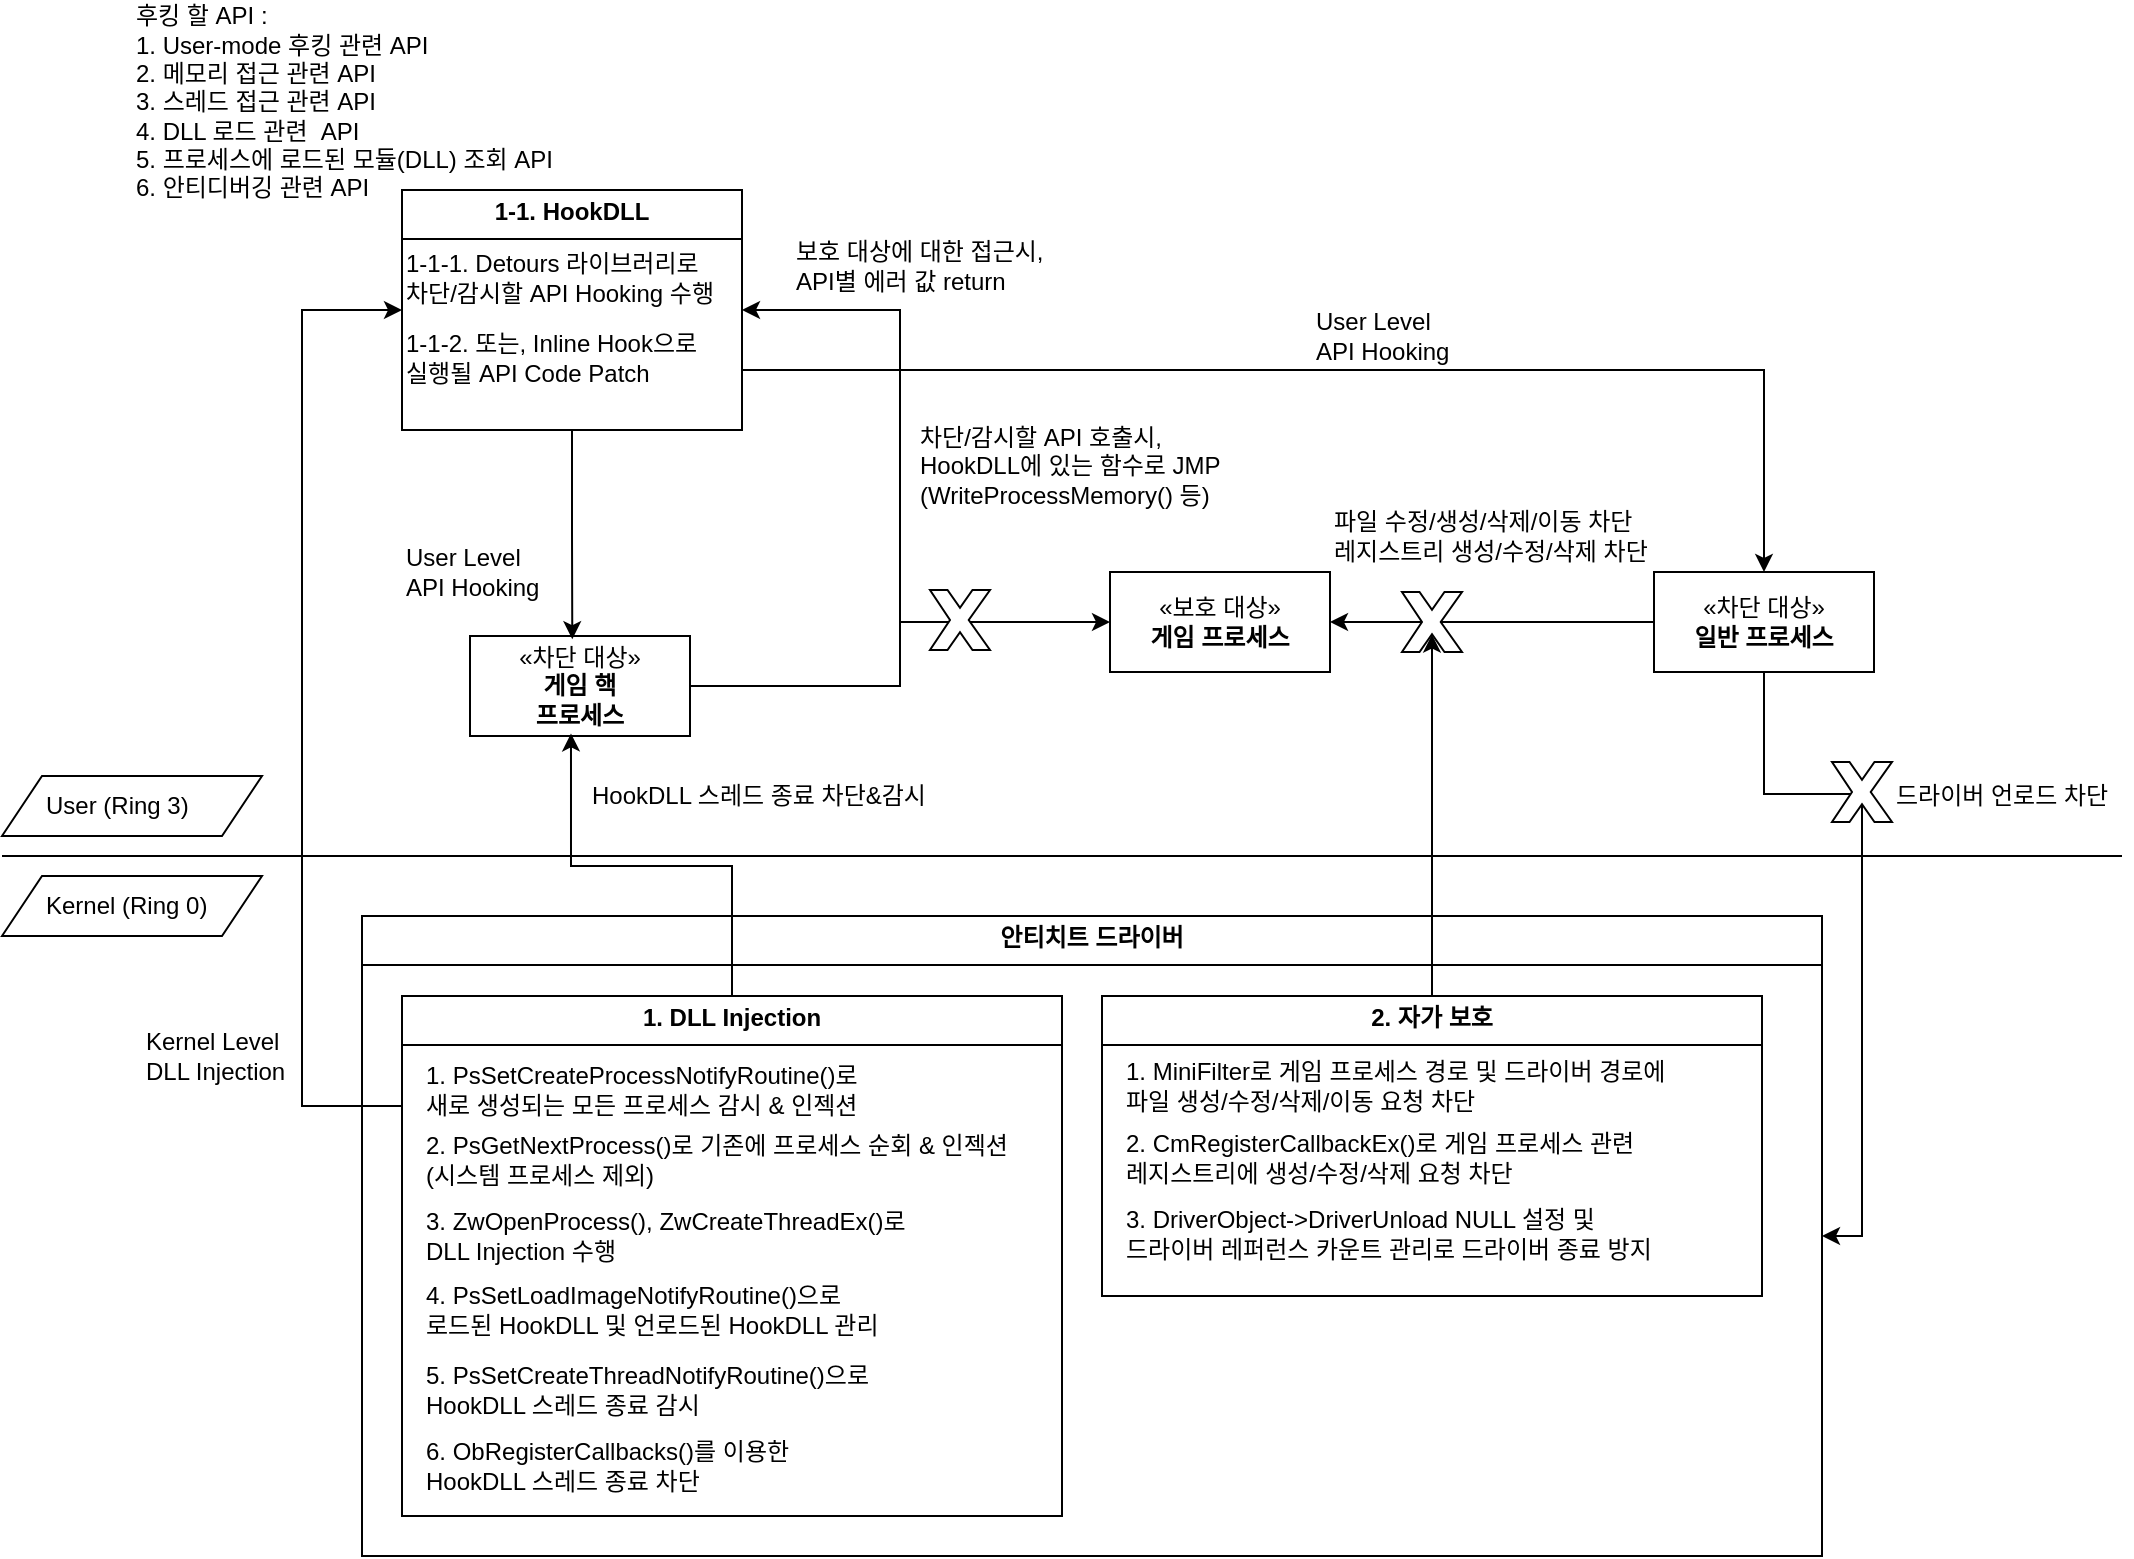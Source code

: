 <mxfile version="26.0.16">
  <diagram name="페이지-1" id="vdPRs05Y516lquNXLvEG">
    <mxGraphModel dx="1995" dy="1005" grid="1" gridSize="10" guides="1" tooltips="1" connect="1" arrows="1" fold="1" page="1" pageScale="1" pageWidth="827" pageHeight="1169" math="0" shadow="0">
      <root>
        <mxCell id="0" />
        <mxCell id="1" parent="0" />
        <mxCell id="tj8TqnCf9zXtnptwS7MN-7" value="&lt;p style=&quot;margin:0px;margin-top:4px;text-align:center;&quot;&gt;&lt;b&gt;안티치트 드라이버&lt;/b&gt;&lt;/p&gt;&lt;hr size=&quot;1&quot; style=&quot;border-style:solid;&quot;&gt;&lt;div style=&quot;height:2px;&quot;&gt;&lt;/div&gt;" style="verticalAlign=top;align=left;overflow=fill;html=1;whiteSpace=wrap;" vertex="1" parent="1">
          <mxGeometry x="220" y="470" width="730" height="320" as="geometry" />
        </mxCell>
        <mxCell id="tj8TqnCf9zXtnptwS7MN-10" value="«보호 대상»&lt;br&gt;&lt;b&gt;게임 프로세스&lt;/b&gt;" style="html=1;whiteSpace=wrap;" vertex="1" parent="1">
          <mxGeometry x="594" y="298" width="110" height="50" as="geometry" />
        </mxCell>
        <mxCell id="tj8TqnCf9zXtnptwS7MN-13" value="" style="endArrow=none;html=1;rounded=0;" edge="1" parent="1">
          <mxGeometry width="50" height="50" relative="1" as="geometry">
            <mxPoint x="40" y="440" as="sourcePoint" />
            <mxPoint x="1100" y="440" as="targetPoint" />
          </mxGeometry>
        </mxCell>
        <mxCell id="tj8TqnCf9zXtnptwS7MN-17" style="edgeStyle=orthogonalEdgeStyle;rounded=0;orthogonalLoop=1;jettySize=auto;html=1;entryX=0;entryY=0.5;entryDx=0;entryDy=0;exitX=0;exitY=0.25;exitDx=0;exitDy=0;" edge="1" parent="1" source="tj8TqnCf9zXtnptwS7MN-16" target="tj8TqnCf9zXtnptwS7MN-28">
          <mxGeometry relative="1" as="geometry">
            <Array as="points">
              <mxPoint x="240" y="565" />
              <mxPoint x="190" y="565" />
              <mxPoint x="190" y="167" />
            </Array>
          </mxGeometry>
        </mxCell>
        <mxCell id="tj8TqnCf9zXtnptwS7MN-36" style="edgeStyle=orthogonalEdgeStyle;rounded=0;orthogonalLoop=1;jettySize=auto;html=1;entryX=1;entryY=0.5;entryDx=0;entryDy=0;exitX=1;exitY=0.5;exitDx=0;exitDy=0;" edge="1" parent="1" target="tj8TqnCf9zXtnptwS7MN-28">
          <mxGeometry relative="1" as="geometry">
            <mxPoint x="383" y="355" as="sourcePoint" />
            <mxPoint x="409" y="200" as="targetPoint" />
            <Array as="points">
              <mxPoint x="489" y="355" />
              <mxPoint x="489" y="167" />
            </Array>
          </mxGeometry>
        </mxCell>
        <mxCell id="tj8TqnCf9zXtnptwS7MN-78" style="edgeStyle=orthogonalEdgeStyle;rounded=0;orthogonalLoop=1;jettySize=auto;html=1;" edge="1" parent="1" source="tj8TqnCf9zXtnptwS7MN-11" target="tj8TqnCf9zXtnptwS7MN-10">
          <mxGeometry relative="1" as="geometry" />
        </mxCell>
        <mxCell id="tj8TqnCf9zXtnptwS7MN-11" value="«차단 대상»&lt;br&gt;&lt;b&gt;게임 핵&lt;/b&gt;&lt;div&gt;&lt;b&gt;프로세스&lt;/b&gt;&lt;/div&gt;" style="html=1;whiteSpace=wrap;" vertex="1" parent="1">
          <mxGeometry x="274" y="330" width="110" height="50" as="geometry" />
        </mxCell>
        <mxCell id="tj8TqnCf9zXtnptwS7MN-33" style="edgeStyle=orthogonalEdgeStyle;rounded=0;orthogonalLoop=1;jettySize=auto;html=1;entryX=0.465;entryY=0.032;entryDx=0;entryDy=0;entryPerimeter=0;" edge="1" parent="1" source="tj8TqnCf9zXtnptwS7MN-28" target="tj8TqnCf9zXtnptwS7MN-11">
          <mxGeometry relative="1" as="geometry" />
        </mxCell>
        <mxCell id="tj8TqnCf9zXtnptwS7MN-34" value="" style="group" vertex="1" connectable="0" parent="1">
          <mxGeometry x="239.999" y="107" width="170.001" height="120" as="geometry" />
        </mxCell>
        <mxCell id="tj8TqnCf9zXtnptwS7MN-28" value="&lt;p style=&quot;margin:0px;margin-top:4px;text-align:center;&quot;&gt;&lt;b&gt;1-1. HookDLL&lt;/b&gt;&lt;/p&gt;&lt;hr size=&quot;1&quot; style=&quot;border-style:solid;&quot;&gt;&lt;div style=&quot;height:2px;&quot;&gt;&lt;/div&gt;" style="verticalAlign=top;align=left;overflow=fill;html=1;whiteSpace=wrap;" vertex="1" parent="tj8TqnCf9zXtnptwS7MN-34">
          <mxGeometry x="0.001" width="170" height="120" as="geometry" />
        </mxCell>
        <mxCell id="tj8TqnCf9zXtnptwS7MN-31" value="1-1-1. Detours 라이브러리로&lt;div&gt;차단/감시할 API Hooking 수행&lt;/div&gt;" style="text;html=1;align=left;verticalAlign=middle;whiteSpace=wrap;rounded=0;" vertex="1" parent="tj8TqnCf9zXtnptwS7MN-34">
          <mxGeometry y="39" width="170" height="10" as="geometry" />
        </mxCell>
        <mxCell id="tj8TqnCf9zXtnptwS7MN-32" value="1-1-2. 또는, Inline Hook으로 실행될 API Code Patch" style="text;html=1;align=left;verticalAlign=middle;whiteSpace=wrap;rounded=0;" vertex="1" parent="tj8TqnCf9zXtnptwS7MN-34">
          <mxGeometry y="79" width="154.545" height="10" as="geometry" />
        </mxCell>
        <mxCell id="tj8TqnCf9zXtnptwS7MN-37" value="&lt;div&gt;차단/감시할 API 호출시, HookDLL에 있는 함수로 JMP&lt;/div&gt;&lt;div&gt;(&lt;span style=&quot;background-color: transparent; color: light-dark(rgb(0, 0, 0), rgb(255, 255, 255));&quot;&gt;WriteProcessMemory() 등&lt;/span&gt;&lt;span style=&quot;background-color: transparent; color: light-dark(rgb(0, 0, 0), rgb(255, 255, 255));&quot;&gt;)&lt;/span&gt;&lt;/div&gt;" style="text;html=1;align=left;verticalAlign=middle;whiteSpace=wrap;rounded=0;" vertex="1" parent="1">
          <mxGeometry x="497" y="220" width="164.55" height="50" as="geometry" />
        </mxCell>
        <mxCell id="tj8TqnCf9zXtnptwS7MN-68" style="edgeStyle=orthogonalEdgeStyle;rounded=0;orthogonalLoop=1;jettySize=auto;html=1;entryX=1;entryY=0.5;entryDx=0;entryDy=0;" edge="1" parent="1" source="tj8TqnCf9zXtnptwS7MN-41" target="tj8TqnCf9zXtnptwS7MN-10">
          <mxGeometry relative="1" as="geometry" />
        </mxCell>
        <mxCell id="tj8TqnCf9zXtnptwS7MN-72" style="edgeStyle=orthogonalEdgeStyle;rounded=0;orthogonalLoop=1;jettySize=auto;html=1;entryX=1;entryY=0.5;entryDx=0;entryDy=0;" edge="1" parent="1" source="tj8TqnCf9zXtnptwS7MN-41" target="tj8TqnCf9zXtnptwS7MN-7">
          <mxGeometry relative="1" as="geometry" />
        </mxCell>
        <mxCell id="tj8TqnCf9zXtnptwS7MN-41" value="«차단 대상»&lt;br&gt;&lt;b&gt;일반 프로세스&lt;/b&gt;" style="html=1;whiteSpace=wrap;" vertex="1" parent="1">
          <mxGeometry x="866" y="298" width="110" height="50" as="geometry" />
        </mxCell>
        <mxCell id="tj8TqnCf9zXtnptwS7MN-83" style="edgeStyle=orthogonalEdgeStyle;rounded=0;orthogonalLoop=1;jettySize=auto;html=1;entryX=0.459;entryY=0.974;entryDx=0;entryDy=0;entryPerimeter=0;" edge="1" parent="1" source="tj8TqnCf9zXtnptwS7MN-16" target="tj8TqnCf9zXtnptwS7MN-11">
          <mxGeometry relative="1" as="geometry">
            <mxPoint x="440" y="350" as="targetPoint" />
          </mxGeometry>
        </mxCell>
        <mxCell id="tj8TqnCf9zXtnptwS7MN-16" value="&lt;p style=&quot;margin:0px;margin-top:4px;text-align:center;&quot;&gt;&lt;b&gt;1. DLL Injection&lt;/b&gt;&lt;/p&gt;&lt;hr size=&quot;1&quot; style=&quot;border-style:solid;&quot;&gt;&lt;div style=&quot;height:2px;&quot;&gt;&lt;/div&gt;" style="verticalAlign=top;align=left;overflow=fill;html=1;whiteSpace=wrap;" vertex="1" parent="1">
          <mxGeometry x="240" y="510" width="330" height="260" as="geometry" />
        </mxCell>
        <mxCell id="tj8TqnCf9zXtnptwS7MN-19" value="1.&amp;nbsp;PsSetCreateProcessNotifyRoutine()로&amp;nbsp;&lt;div&gt;새로 생성되는 모든 프로세스 감시 &amp;amp; 인젝션&lt;/div&gt;" style="text;html=1;align=left;verticalAlign=middle;whiteSpace=wrap;rounded=0;" vertex="1" parent="1">
          <mxGeometry x="250" y="550.005" width="320" height="13.846" as="geometry" />
        </mxCell>
        <mxCell id="tj8TqnCf9zXtnptwS7MN-21" value="2.&amp;nbsp;PsGetNextProcess()로 기존에 프로세스 순회 &amp;amp; 인젝션 (시스템 프로세스 제외)&amp;nbsp;" style="text;html=1;align=left;verticalAlign=middle;whiteSpace=wrap;rounded=0;" vertex="1" parent="1">
          <mxGeometry x="250" y="585" width="310" height="13.85" as="geometry" />
        </mxCell>
        <mxCell id="tj8TqnCf9zXtnptwS7MN-26" value="3.&amp;nbsp;&lt;span style=&quot;background-color: transparent; color: light-dark(rgb(0, 0, 0), rgb(255, 255, 255));&quot;&gt;ZwOpenProcess(), ZwCreateThreadEx()로&lt;/span&gt;&lt;div&gt;&lt;span style=&quot;background-color: transparent; color: light-dark(rgb(0, 0, 0), rgb(255, 255, 255));&quot;&gt;DLL Injection 수행&lt;/span&gt;&lt;/div&gt;" style="text;html=1;align=left;verticalAlign=middle;whiteSpace=wrap;rounded=0;" vertex="1" parent="1">
          <mxGeometry x="250" y="623.002" width="300" height="13.846" as="geometry" />
        </mxCell>
        <mxCell id="tj8TqnCf9zXtnptwS7MN-55" value="4.&amp;nbsp;&lt;span style=&quot;background-color: transparent; color: light-dark(rgb(0, 0, 0), rgb(255, 255, 255));&quot;&gt;PsSetLoadImageNotifyRoutine()으로&lt;/span&gt;&lt;div&gt;&lt;span style=&quot;background-color: transparent; color: light-dark(rgb(0, 0, 0), rgb(255, 255, 255));&quot;&gt;로드된 HookDLL 및 언로드된 HookDLL 관리&lt;/span&gt;&lt;/div&gt;" style="text;html=1;align=left;verticalAlign=middle;whiteSpace=wrap;rounded=0;" vertex="1" parent="1">
          <mxGeometry x="250" y="660.002" width="300" height="13.846" as="geometry" />
        </mxCell>
        <mxCell id="tj8TqnCf9zXtnptwS7MN-57" value="5.&amp;nbsp;&lt;span style=&quot;color: rgba(0, 0, 0, 0); font-family: monospace; font-size: 0px; text-wrap-mode: nowrap;&quot;&gt;%3CmxGraphModel%3E%3Croot%3E%3CmxCell%20id%3D%220%22%2F%3E%3CmxCell%20id%3D%221%22%20parent%3D%220%22%2F%3E%3CmxCell%20id%3D%222%22%20value%3D%224.%26amp%3Bnbsp%3B%26lt%3Bspan%20style%3D%26quot%3Bbackground-color%3A%20transparent%3B%20color%3A%20light-dark(rgb(0%2C%200%2C%200)%2C%20rgb(255%2C%20255%2C%20255))%3B%26quot%3B%26gt%3BPsSetLoadImageNotifyRoutine()%EC%9C%BC%EB%A1%9C%26lt%3B%2Fspan%26gt%3B%26lt%3Bdiv%26gt%3B%26lt%3Bspan%20style%3D%26quot%3Bbackground-color%3A%20transparent%3B%20color%3A%20light-dark(rgb(0%2C%200%2C%200)%2C%20rgb(255%2C%20255%2C%20255))%3B%26quot%3B%26gt%3B%EB%A1%9C%EB%93%9C%EB%90%9C%20HookDLL%20%EB%B0%8F%20%EC%96%B8%EB%A1%9C%EB%93%9C%EB%90%9C%20HookDll%20%EA%B4%80%EB%A6%AC%26lt%3B%2Fspan%26gt%3B%26lt%3B%2Fdiv%26gt%3B%22%20style%3D%22text%3Bhtml%3D1%3Balign%3Dleft%3BverticalAlign%3Dmiddle%3BwhiteSpace%3Dwrap%3Brounded%3D0%3B%22%20vertex%3D%221%22%20parent%3D%221%22%3E%3CmxGeometry%20x%3D%22250%22%20y%3D%22660.002%22%20width%3D%22300%22%20height%3D%2213.846%22%20as%3D%22geometry%22%2F%3E%3C%2FmxCell%3E%3C%2Froot%3E%3C%2FmxGraphModel%3E&lt;/span&gt;PsSetCreateThreadNotifyRoutine()으로&lt;div&gt;HookDLL 스레드 종료 감시&amp;nbsp;&lt;/div&gt;" style="text;html=1;align=left;verticalAlign=middle;whiteSpace=wrap;rounded=0;" vertex="1" parent="1">
          <mxGeometry x="250" y="700.002" width="300" height="13.846" as="geometry" />
        </mxCell>
        <mxCell id="tj8TqnCf9zXtnptwS7MN-45" value="&lt;p style=&quot;margin:0px;margin-top:4px;text-align:center;&quot;&gt;&lt;b&gt;2. 자가 보호&lt;/b&gt;&lt;/p&gt;&lt;hr size=&quot;1&quot; style=&quot;border-style:solid;&quot;&gt;&lt;div style=&quot;height:2px;&quot;&gt;&lt;/div&gt;" style="verticalAlign=top;align=left;overflow=fill;html=1;whiteSpace=wrap;" vertex="1" parent="1">
          <mxGeometry x="590" y="510" width="330" height="150" as="geometry" />
        </mxCell>
        <mxCell id="tj8TqnCf9zXtnptwS7MN-46" value="1. MiniFilter로 게임 프로세스 경로 및 드라이버 경로에&lt;br&gt;&lt;div&gt;파일 생성/수정/삭제/이동 요청 차단&lt;/div&gt;" style="text;html=1;align=left;verticalAlign=middle;whiteSpace=wrap;rounded=0;" vertex="1" parent="1">
          <mxGeometry x="600" y="550" width="320" height="10" as="geometry" />
        </mxCell>
        <mxCell id="tj8TqnCf9zXtnptwS7MN-47" value="2.&amp;nbsp;CmRegisterCallbackEx()로 게임 프로세스 관련&lt;div&gt;레지스트리에 생성/수정&lt;span style=&quot;background-color: transparent; color: light-dark(rgb(0, 0, 0), rgb(255, 255, 255));&quot;&gt;/삭제 요청 차단&lt;/span&gt;&lt;/div&gt;" style="text;html=1;align=left;verticalAlign=middle;whiteSpace=wrap;rounded=0;" vertex="1" parent="1">
          <mxGeometry x="600" y="586" width="300" height="10" as="geometry" />
        </mxCell>
        <mxCell id="tj8TqnCf9zXtnptwS7MN-48" value="6.&amp;nbsp;ObRegisterCallbacks()를 이용한&lt;div&gt;HookDLL 스레드 종료 차단&lt;/div&gt;" style="text;html=1;align=left;verticalAlign=middle;whiteSpace=wrap;rounded=0;" vertex="1" parent="1">
          <mxGeometry x="250" y="740" width="300" height="10" as="geometry" />
        </mxCell>
        <mxCell id="tj8TqnCf9zXtnptwS7MN-58" value="" style="shape=parallelogram;perimeter=parallelogramPerimeter;whiteSpace=wrap;html=1;fixedSize=1;" vertex="1" parent="1">
          <mxGeometry x="40" y="450" width="130" height="30" as="geometry" />
        </mxCell>
        <mxCell id="tj8TqnCf9zXtnptwS7MN-59" value="Kernel (Ring 0)" style="text;html=1;align=left;verticalAlign=middle;whiteSpace=wrap;rounded=0;" vertex="1" parent="1">
          <mxGeometry x="60" y="458.07" width="90" height="13.85" as="geometry" />
        </mxCell>
        <mxCell id="tj8TqnCf9zXtnptwS7MN-60" value="" style="shape=parallelogram;perimeter=parallelogramPerimeter;whiteSpace=wrap;html=1;fixedSize=1;" vertex="1" parent="1">
          <mxGeometry x="40" y="400" width="130" height="30" as="geometry" />
        </mxCell>
        <mxCell id="tj8TqnCf9zXtnptwS7MN-61" value="User (Ring 3)" style="text;html=1;align=left;verticalAlign=middle;whiteSpace=wrap;rounded=0;" vertex="1" parent="1">
          <mxGeometry x="60" y="408.07" width="90" height="13.85" as="geometry" />
        </mxCell>
        <mxCell id="tj8TqnCf9zXtnptwS7MN-62" value="3.&amp;nbsp;DriverObject-&amp;gt;DriverUnload NULL 설정 및&lt;br&gt;드라이버 레퍼런스 카운트 관리로 드라이버 종료 방지" style="text;html=1;align=left;verticalAlign=middle;whiteSpace=wrap;rounded=0;" vertex="1" parent="1">
          <mxGeometry x="600" y="623.85" width="300" height="10" as="geometry" />
        </mxCell>
        <mxCell id="tj8TqnCf9zXtnptwS7MN-63" value="" style="verticalLabelPosition=bottom;verticalAlign=top;html=1;shape=mxgraph.basic.x" vertex="1" parent="1">
          <mxGeometry x="740" y="308" width="30" height="30" as="geometry" />
        </mxCell>
        <mxCell id="tj8TqnCf9zXtnptwS7MN-71" style="edgeStyle=orthogonalEdgeStyle;rounded=0;orthogonalLoop=1;jettySize=auto;html=1;entryX=0.5;entryY=0.71;entryDx=0;entryDy=0;entryPerimeter=0;" edge="1" parent="1" source="tj8TqnCf9zXtnptwS7MN-45" target="tj8TqnCf9zXtnptwS7MN-63">
          <mxGeometry relative="1" as="geometry" />
        </mxCell>
        <mxCell id="tj8TqnCf9zXtnptwS7MN-73" value="" style="verticalLabelPosition=bottom;verticalAlign=top;html=1;shape=mxgraph.basic.x" vertex="1" parent="1">
          <mxGeometry x="955" y="392.99" width="30" height="30" as="geometry" />
        </mxCell>
        <mxCell id="tj8TqnCf9zXtnptwS7MN-76" value="파일 수정/생성/삭제/이동 차단&lt;div&gt;레지스트리 생성/수정/삭제 차단&lt;/div&gt;" style="text;html=1;align=left;verticalAlign=middle;whiteSpace=wrap;rounded=0;" vertex="1" parent="1">
          <mxGeometry x="704" y="275" width="280" height="10" as="geometry" />
        </mxCell>
        <mxCell id="tj8TqnCf9zXtnptwS7MN-77" value="&lt;div&gt;&lt;div&gt;드라이버 언로드 차단&lt;/div&gt;&lt;/div&gt;" style="text;html=1;align=left;verticalAlign=middle;whiteSpace=wrap;rounded=0;" vertex="1" parent="1">
          <mxGeometry x="985" y="404.92" width="120" height="10" as="geometry" />
        </mxCell>
        <mxCell id="tj8TqnCf9zXtnptwS7MN-79" value="" style="verticalLabelPosition=bottom;verticalAlign=top;html=1;shape=mxgraph.basic.x" vertex="1" parent="1">
          <mxGeometry x="504" y="307" width="30" height="30" as="geometry" />
        </mxCell>
        <mxCell id="tj8TqnCf9zXtnptwS7MN-80" value="Kernel Level DLL Injection" style="text;html=1;align=left;verticalAlign=middle;whiteSpace=wrap;rounded=0;" vertex="1" parent="1">
          <mxGeometry x="110" y="530" width="74.55" height="20" as="geometry" />
        </mxCell>
        <mxCell id="tj8TqnCf9zXtnptwS7MN-81" value="User Level&lt;div&gt;API Hooking&lt;/div&gt;" style="text;html=1;align=left;verticalAlign=middle;whiteSpace=wrap;rounded=0;" vertex="1" parent="1">
          <mxGeometry x="240" y="288" width="74.55" height="20" as="geometry" />
        </mxCell>
        <mxCell id="tj8TqnCf9zXtnptwS7MN-85" value="HookDLL 스레드 종료 차단&amp;amp;감시" style="text;html=1;align=left;verticalAlign=middle;whiteSpace=wrap;rounded=0;" vertex="1" parent="1">
          <mxGeometry x="333" y="399.92" width="187" height="20" as="geometry" />
        </mxCell>
        <mxCell id="tj8TqnCf9zXtnptwS7MN-86" value="보호 대상에 대한 접근시,&lt;div&gt;API별 에러 값 return&lt;/div&gt;" style="text;html=1;align=left;verticalAlign=middle;whiteSpace=wrap;rounded=0;" vertex="1" parent="1">
          <mxGeometry x="435.45" y="120" width="154.55" height="50" as="geometry" />
        </mxCell>
        <mxCell id="tj8TqnCf9zXtnptwS7MN-87" style="edgeStyle=orthogonalEdgeStyle;rounded=0;orthogonalLoop=1;jettySize=auto;html=1;exitX=1;exitY=0.75;exitDx=0;exitDy=0;entryX=0.5;entryY=0;entryDx=0;entryDy=0;" edge="1" parent="1" source="tj8TqnCf9zXtnptwS7MN-28" target="tj8TqnCf9zXtnptwS7MN-41">
          <mxGeometry relative="1" as="geometry" />
        </mxCell>
        <mxCell id="tj8TqnCf9zXtnptwS7MN-88" value="User Level&lt;div&gt;API Hooking&lt;/div&gt;" style="text;html=1;align=left;verticalAlign=middle;whiteSpace=wrap;rounded=0;" vertex="1" parent="1">
          <mxGeometry x="695.45" y="170" width="74.55" height="20" as="geometry" />
        </mxCell>
        <mxCell id="tj8TqnCf9zXtnptwS7MN-90" value="후킹 할 API :&lt;div&gt;1. User-mode 후킹 관련 API&lt;br&gt;&lt;div&gt;2. 메모리 접근 관련 API&amp;nbsp;&lt;/div&gt;&lt;div&gt;3. 스레드 접근 관련 API&lt;/div&gt;&lt;div&gt;&lt;span style=&quot;background-color: transparent; color: light-dark(rgb(0, 0, 0), rgb(255, 255, 255));&quot;&gt;4. DLL 로드 관련&amp;nbsp; API&lt;/span&gt;&lt;/div&gt;&lt;/div&gt;&lt;div&gt;5. 프로세스에 로드된 모듈(DLL) 조회 API&lt;/div&gt;&lt;div&gt;6. 안티디버깅 관련 API&lt;/div&gt;" style="text;html=1;align=left;verticalAlign=middle;whiteSpace=wrap;rounded=0;" vertex="1" parent="1">
          <mxGeometry x="105.0" y="38" width="241.55" height="50" as="geometry" />
        </mxCell>
      </root>
    </mxGraphModel>
  </diagram>
</mxfile>
